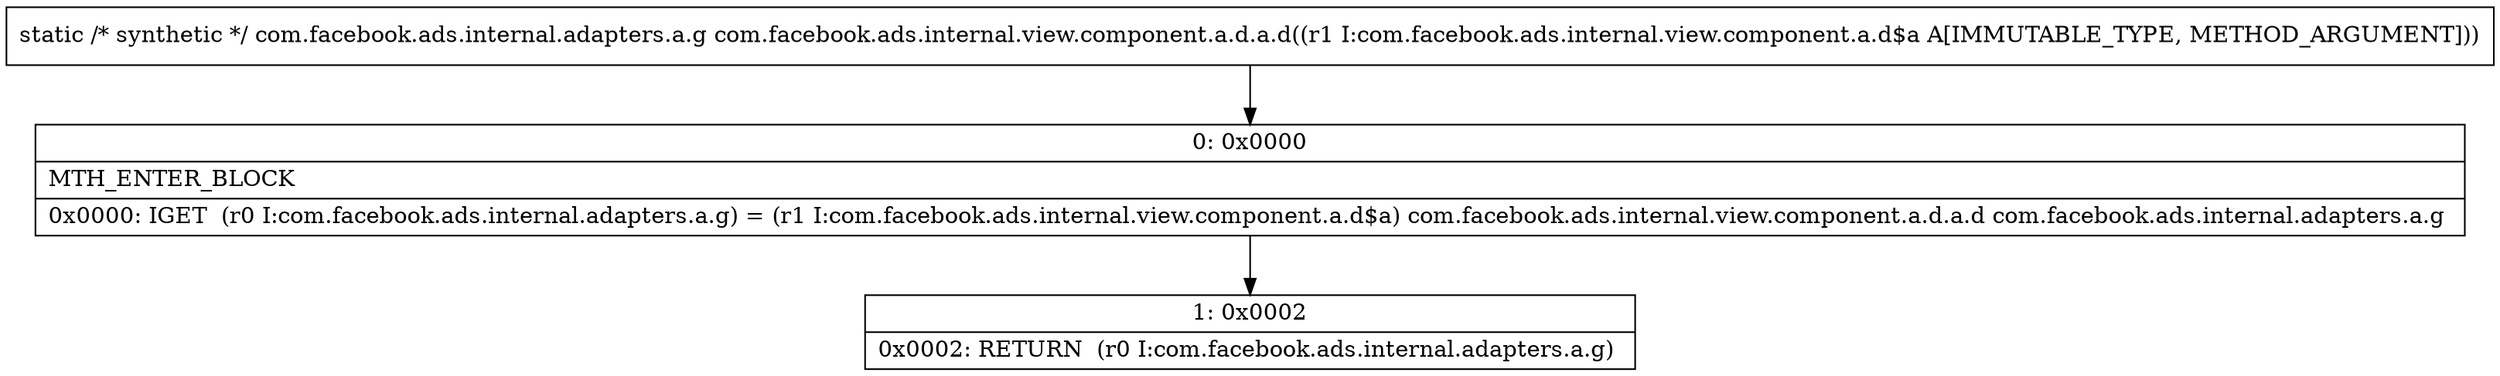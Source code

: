 digraph "CFG forcom.facebook.ads.internal.view.component.a.d.a.d(Lcom\/facebook\/ads\/internal\/view\/component\/a\/d$a;)Lcom\/facebook\/ads\/internal\/adapters\/a\/g;" {
Node_0 [shape=record,label="{0\:\ 0x0000|MTH_ENTER_BLOCK\l|0x0000: IGET  (r0 I:com.facebook.ads.internal.adapters.a.g) = (r1 I:com.facebook.ads.internal.view.component.a.d$a) com.facebook.ads.internal.view.component.a.d.a.d com.facebook.ads.internal.adapters.a.g \l}"];
Node_1 [shape=record,label="{1\:\ 0x0002|0x0002: RETURN  (r0 I:com.facebook.ads.internal.adapters.a.g) \l}"];
MethodNode[shape=record,label="{static \/* synthetic *\/ com.facebook.ads.internal.adapters.a.g com.facebook.ads.internal.view.component.a.d.a.d((r1 I:com.facebook.ads.internal.view.component.a.d$a A[IMMUTABLE_TYPE, METHOD_ARGUMENT])) }"];
MethodNode -> Node_0;
Node_0 -> Node_1;
}

